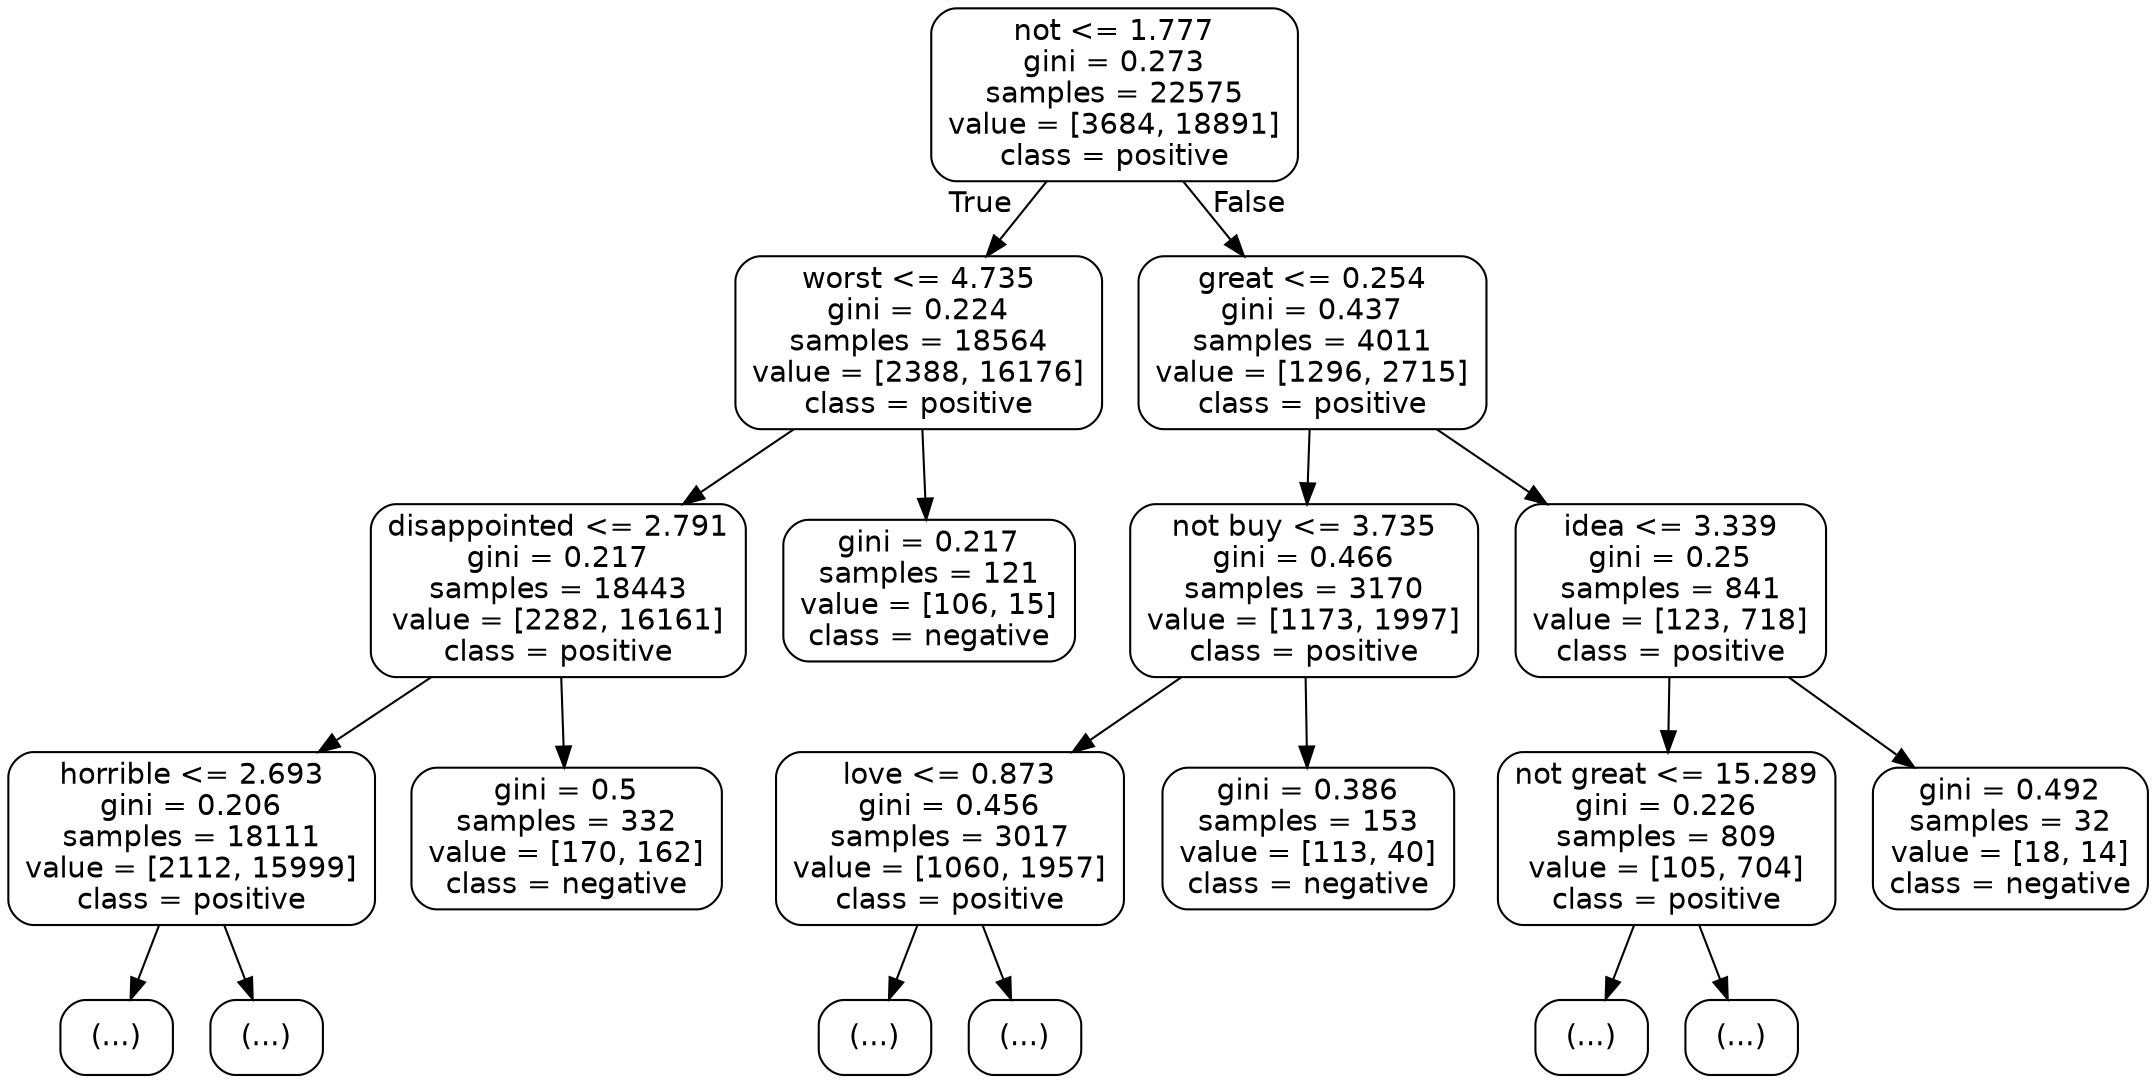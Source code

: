 digraph Tree {
node [shape=box, style="rounded", color="black", fontname=helvetica] ;
edge [fontname=helvetica] ;
0 [label="not <= 1.777\ngini = 0.273\nsamples = 22575\nvalue = [3684, 18891]\nclass = positive"] ;
1 [label="worst <= 4.735\ngini = 0.224\nsamples = 18564\nvalue = [2388, 16176]\nclass = positive"] ;
0 -> 1 [labeldistance=2.5, labelangle=45, headlabel="True"] ;
2 [label="disappointed <= 2.791\ngini = 0.217\nsamples = 18443\nvalue = [2282, 16161]\nclass = positive"] ;
1 -> 2 ;
3 [label="horrible <= 2.693\ngini = 0.206\nsamples = 18111\nvalue = [2112, 15999]\nclass = positive"] ;
2 -> 3 ;
4 [label="(...)"] ;
3 -> 4 ;
451 [label="(...)"] ;
3 -> 451 ;
452 [label="gini = 0.5\nsamples = 332\nvalue = [170, 162]\nclass = negative"] ;
2 -> 452 ;
453 [label="gini = 0.217\nsamples = 121\nvalue = [106, 15]\nclass = negative"] ;
1 -> 453 ;
454 [label="great <= 0.254\ngini = 0.437\nsamples = 4011\nvalue = [1296, 2715]\nclass = positive"] ;
0 -> 454 [labeldistance=2.5, labelangle=-45, headlabel="False"] ;
455 [label="not buy <= 3.735\ngini = 0.466\nsamples = 3170\nvalue = [1173, 1997]\nclass = positive"] ;
454 -> 455 ;
456 [label="love <= 0.873\ngini = 0.456\nsamples = 3017\nvalue = [1060, 1957]\nclass = positive"] ;
455 -> 456 ;
457 [label="(...)"] ;
456 -> 457 ;
550 [label="(...)"] ;
456 -> 550 ;
551 [label="gini = 0.386\nsamples = 153\nvalue = [113, 40]\nclass = negative"] ;
455 -> 551 ;
552 [label="idea <= 3.339\ngini = 0.25\nsamples = 841\nvalue = [123, 718]\nclass = positive"] ;
454 -> 552 ;
553 [label="not great <= 15.289\ngini = 0.226\nsamples = 809\nvalue = [105, 704]\nclass = positive"] ;
552 -> 553 ;
554 [label="(...)"] ;
553 -> 554 ;
627 [label="(...)"] ;
553 -> 627 ;
628 [label="gini = 0.492\nsamples = 32\nvalue = [18, 14]\nclass = negative"] ;
552 -> 628 ;
}